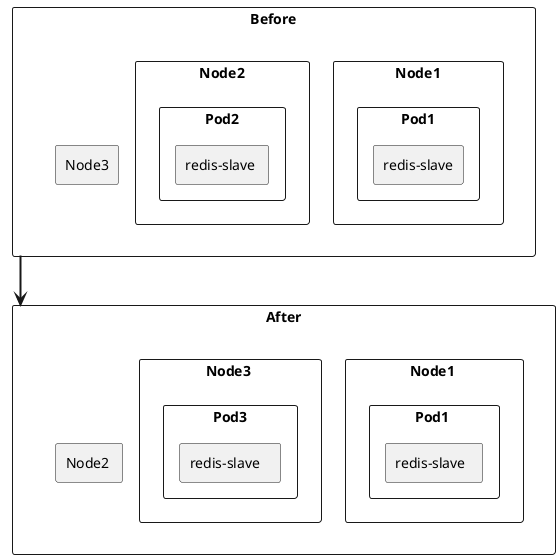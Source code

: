 @startuml

rectangle Before {
    rectangle "Node1" {
        rectangle "Pod1" {
            rectangle "redis-slave"
        }
    }

    rectangle "Node2" {
        rectangle "Pod2" {
            rectangle "redis-slave "
        }
    }

    rectangle "Node3" {
    }
}

rectangle After {
    rectangle "Node1 " {
        rectangle "Pod1 " {
            rectangle "redis-slave  "
        }
    }

    rectangle "Node2 " {
    }

    rectangle "Node3 " {
        rectangle "Pod3" {
            rectangle "redis-slave   "
        }
    }
}

Before ===> After

@enduml